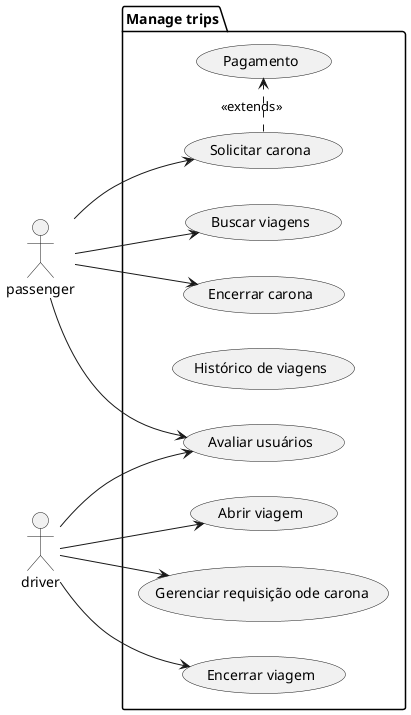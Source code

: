 @startuml Fatecaronas
left to right direction

' Actors
actor passenger as p
actor driver as d

package "Manage trips" {
    ' Usecases
    usecase "Buscar viagens" as UC1
    usecase "Solicitar carona" as UC2
    usecase "Encerrar carona" as UC3
    usecase "Pagamento" as UC4
    usecase "Histórico de viagens" as UC5
    usecase "Avaliar usuários" as UC6
    usecase "Abrir viagem" as UC7
    usecase "Gerenciar requisição ode carona" as UC8
    usecase "Encerrar viagem" as UC9
}

' Relations
p --> UC1
p --> UC2
p --> UC3
p --> UC6
UC2 .> UC4: <<extends>>
d --> UC6
d --> UC7
d --> UC8
d --> UC9

@enduml